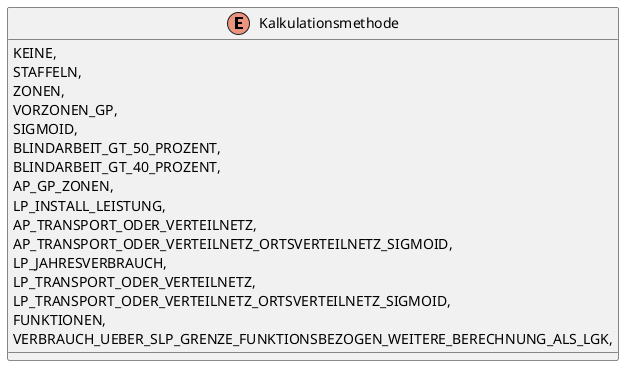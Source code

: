 @startuml
enum Kalkulationsmethode {
    KEINE,
    STAFFELN,
    ZONEN,
    VORZONEN_GP,
    SIGMOID,
    BLINDARBEIT_GT_50_PROZENT,
    BLINDARBEIT_GT_40_PROZENT,
    AP_GP_ZONEN,
    LP_INSTALL_LEISTUNG,
    AP_TRANSPORT_ODER_VERTEILNETZ,
    AP_TRANSPORT_ODER_VERTEILNETZ_ORTSVERTEILNETZ_SIGMOID,
    LP_JAHRESVERBRAUCH,
    LP_TRANSPORT_ODER_VERTEILNETZ,
    LP_TRANSPORT_ODER_VERTEILNETZ_ORTSVERTEILNETZ_SIGMOID,
    FUNKTIONEN,
    VERBRAUCH_UEBER_SLP_GRENZE_FUNKTIONSBEZOGEN_WEITERE_BERECHNUNG_ALS_LGK,
}
@enduml
